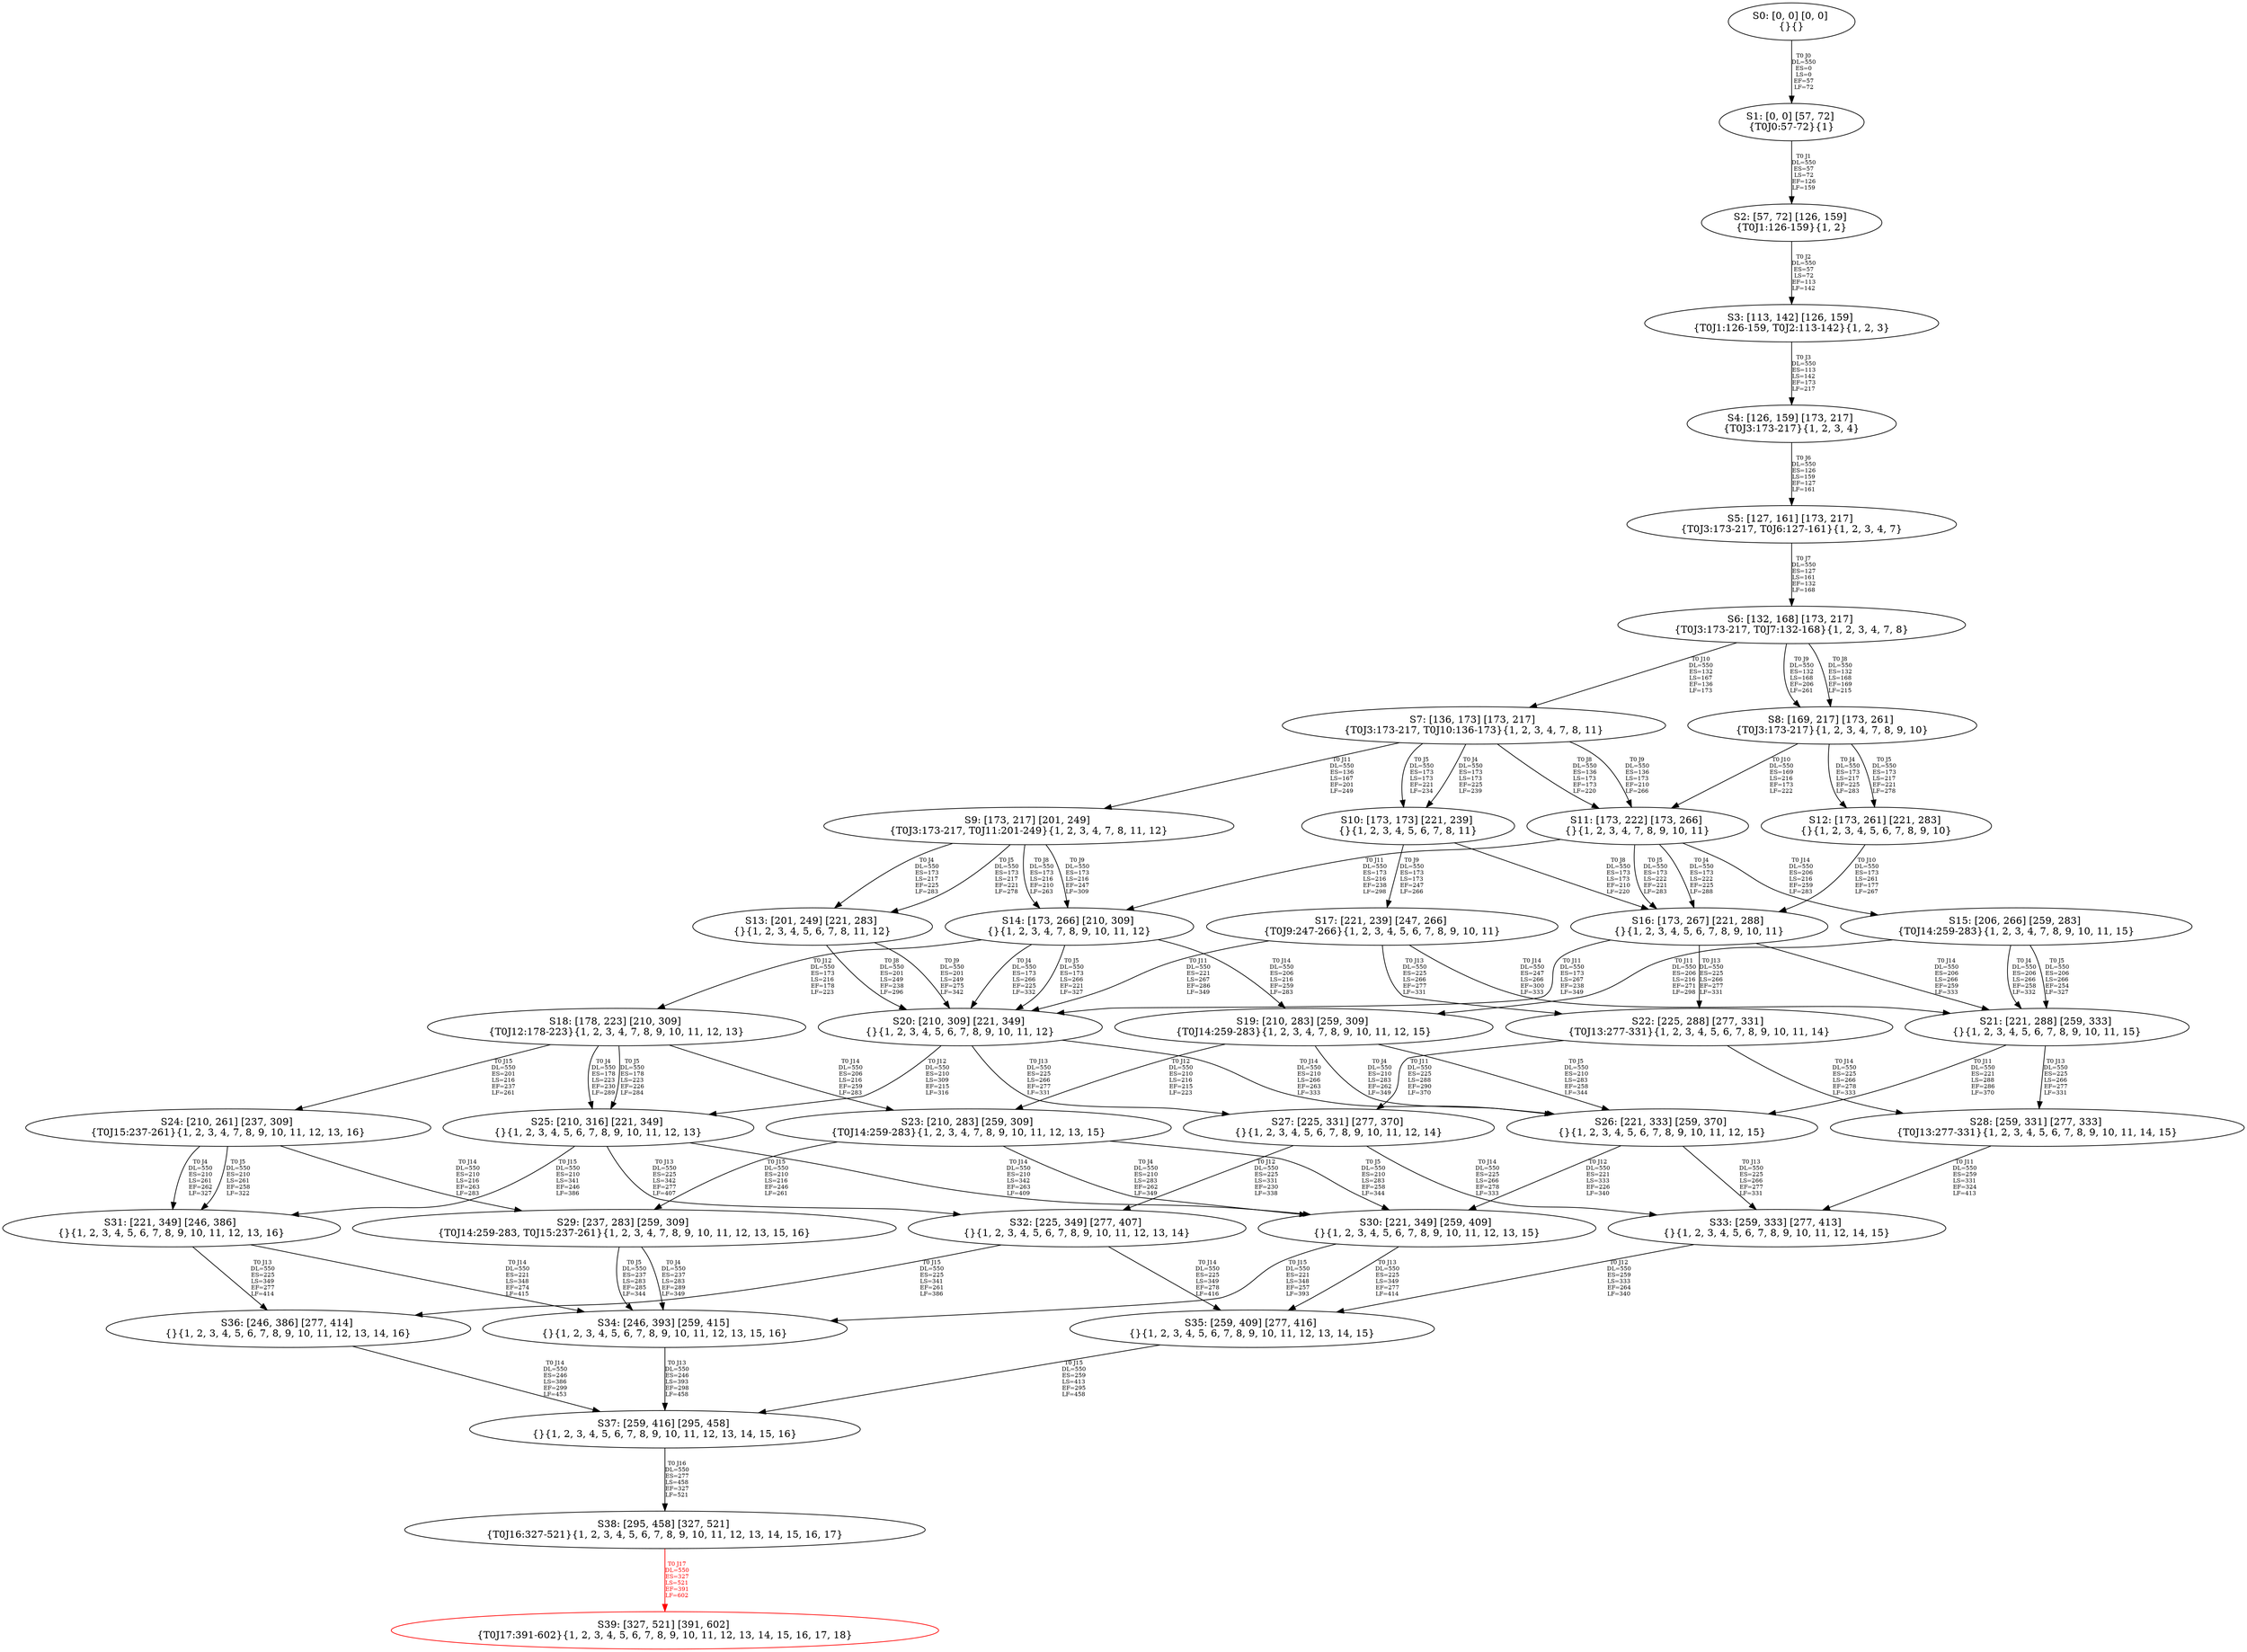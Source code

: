 digraph {
	S0[label="S0: [0, 0] [0, 0] \n{}{}"];
	S1[label="S1: [0, 0] [57, 72] \n{T0J0:57-72}{1}"];
	S2[label="S2: [57, 72] [126, 159] \n{T0J1:126-159}{1, 2}"];
	S3[label="S3: [113, 142] [126, 159] \n{T0J1:126-159, T0J2:113-142}{1, 2, 3}"];
	S4[label="S4: [126, 159] [173, 217] \n{T0J3:173-217}{1, 2, 3, 4}"];
	S5[label="S5: [127, 161] [173, 217] \n{T0J3:173-217, T0J6:127-161}{1, 2, 3, 4, 7}"];
	S6[label="S6: [132, 168] [173, 217] \n{T0J3:173-217, T0J7:132-168}{1, 2, 3, 4, 7, 8}"];
	S7[label="S7: [136, 173] [173, 217] \n{T0J3:173-217, T0J10:136-173}{1, 2, 3, 4, 7, 8, 11}"];
	S8[label="S8: [169, 217] [173, 261] \n{T0J3:173-217}{1, 2, 3, 4, 7, 8, 9, 10}"];
	S9[label="S9: [173, 217] [201, 249] \n{T0J3:173-217, T0J11:201-249}{1, 2, 3, 4, 7, 8, 11, 12}"];
	S10[label="S10: [173, 173] [221, 239] \n{}{1, 2, 3, 4, 5, 6, 7, 8, 11}"];
	S11[label="S11: [173, 222] [173, 266] \n{}{1, 2, 3, 4, 7, 8, 9, 10, 11}"];
	S12[label="S12: [173, 261] [221, 283] \n{}{1, 2, 3, 4, 5, 6, 7, 8, 9, 10}"];
	S13[label="S13: [201, 249] [221, 283] \n{}{1, 2, 3, 4, 5, 6, 7, 8, 11, 12}"];
	S14[label="S14: [173, 266] [210, 309] \n{}{1, 2, 3, 4, 7, 8, 9, 10, 11, 12}"];
	S15[label="S15: [206, 266] [259, 283] \n{T0J14:259-283}{1, 2, 3, 4, 7, 8, 9, 10, 11, 15}"];
	S16[label="S16: [173, 267] [221, 288] \n{}{1, 2, 3, 4, 5, 6, 7, 8, 9, 10, 11}"];
	S17[label="S17: [221, 239] [247, 266] \n{T0J9:247-266}{1, 2, 3, 4, 5, 6, 7, 8, 9, 10, 11}"];
	S18[label="S18: [178, 223] [210, 309] \n{T0J12:178-223}{1, 2, 3, 4, 7, 8, 9, 10, 11, 12, 13}"];
	S19[label="S19: [210, 283] [259, 309] \n{T0J14:259-283}{1, 2, 3, 4, 7, 8, 9, 10, 11, 12, 15}"];
	S20[label="S20: [210, 309] [221, 349] \n{}{1, 2, 3, 4, 5, 6, 7, 8, 9, 10, 11, 12}"];
	S21[label="S21: [221, 288] [259, 333] \n{}{1, 2, 3, 4, 5, 6, 7, 8, 9, 10, 11, 15}"];
	S22[label="S22: [225, 288] [277, 331] \n{T0J13:277-331}{1, 2, 3, 4, 5, 6, 7, 8, 9, 10, 11, 14}"];
	S23[label="S23: [210, 283] [259, 309] \n{T0J14:259-283}{1, 2, 3, 4, 7, 8, 9, 10, 11, 12, 13, 15}"];
	S24[label="S24: [210, 261] [237, 309] \n{T0J15:237-261}{1, 2, 3, 4, 7, 8, 9, 10, 11, 12, 13, 16}"];
	S25[label="S25: [210, 316] [221, 349] \n{}{1, 2, 3, 4, 5, 6, 7, 8, 9, 10, 11, 12, 13}"];
	S26[label="S26: [221, 333] [259, 370] \n{}{1, 2, 3, 4, 5, 6, 7, 8, 9, 10, 11, 12, 15}"];
	S27[label="S27: [225, 331] [277, 370] \n{}{1, 2, 3, 4, 5, 6, 7, 8, 9, 10, 11, 12, 14}"];
	S28[label="S28: [259, 331] [277, 333] \n{T0J13:277-331}{1, 2, 3, 4, 5, 6, 7, 8, 9, 10, 11, 14, 15}"];
	S29[label="S29: [237, 283] [259, 309] \n{T0J14:259-283, T0J15:237-261}{1, 2, 3, 4, 7, 8, 9, 10, 11, 12, 13, 15, 16}"];
	S30[label="S30: [221, 349] [259, 409] \n{}{1, 2, 3, 4, 5, 6, 7, 8, 9, 10, 11, 12, 13, 15}"];
	S31[label="S31: [221, 349] [246, 386] \n{}{1, 2, 3, 4, 5, 6, 7, 8, 9, 10, 11, 12, 13, 16}"];
	S32[label="S32: [225, 349] [277, 407] \n{}{1, 2, 3, 4, 5, 6, 7, 8, 9, 10, 11, 12, 13, 14}"];
	S33[label="S33: [259, 333] [277, 413] \n{}{1, 2, 3, 4, 5, 6, 7, 8, 9, 10, 11, 12, 14, 15}"];
	S34[label="S34: [246, 393] [259, 415] \n{}{1, 2, 3, 4, 5, 6, 7, 8, 9, 10, 11, 12, 13, 15, 16}"];
	S35[label="S35: [259, 409] [277, 416] \n{}{1, 2, 3, 4, 5, 6, 7, 8, 9, 10, 11, 12, 13, 14, 15}"];
	S36[label="S36: [246, 386] [277, 414] \n{}{1, 2, 3, 4, 5, 6, 7, 8, 9, 10, 11, 12, 13, 14, 16}"];
	S37[label="S37: [259, 416] [295, 458] \n{}{1, 2, 3, 4, 5, 6, 7, 8, 9, 10, 11, 12, 13, 14, 15, 16}"];
	S38[label="S38: [295, 458] [327, 521] \n{T0J16:327-521}{1, 2, 3, 4, 5, 6, 7, 8, 9, 10, 11, 12, 13, 14, 15, 16, 17}"];
	S39[label="S39: [327, 521] [391, 602] \n{T0J17:391-602}{1, 2, 3, 4, 5, 6, 7, 8, 9, 10, 11, 12, 13, 14, 15, 16, 17, 18}"];
	S0 -> S1[label="T0 J0\nDL=550\nES=0\nLS=0\nEF=57\nLF=72",fontsize=8];
	S1 -> S2[label="T0 J1\nDL=550\nES=57\nLS=72\nEF=126\nLF=159",fontsize=8];
	S2 -> S3[label="T0 J2\nDL=550\nES=57\nLS=72\nEF=113\nLF=142",fontsize=8];
	S3 -> S4[label="T0 J3\nDL=550\nES=113\nLS=142\nEF=173\nLF=217",fontsize=8];
	S4 -> S5[label="T0 J6\nDL=550\nES=126\nLS=159\nEF=127\nLF=161",fontsize=8];
	S5 -> S6[label="T0 J7\nDL=550\nES=127\nLS=161\nEF=132\nLF=168",fontsize=8];
	S6 -> S8[label="T0 J8\nDL=550\nES=132\nLS=168\nEF=169\nLF=215",fontsize=8];
	S6 -> S8[label="T0 J9\nDL=550\nES=132\nLS=168\nEF=206\nLF=261",fontsize=8];
	S6 -> S7[label="T0 J10\nDL=550\nES=132\nLS=167\nEF=136\nLF=173",fontsize=8];
	S7 -> S10[label="T0 J4\nDL=550\nES=173\nLS=173\nEF=225\nLF=239",fontsize=8];
	S7 -> S10[label="T0 J5\nDL=550\nES=173\nLS=173\nEF=221\nLF=234",fontsize=8];
	S7 -> S11[label="T0 J8\nDL=550\nES=136\nLS=173\nEF=173\nLF=220",fontsize=8];
	S7 -> S11[label="T0 J9\nDL=550\nES=136\nLS=173\nEF=210\nLF=266",fontsize=8];
	S7 -> S9[label="T0 J11\nDL=550\nES=136\nLS=167\nEF=201\nLF=249",fontsize=8];
	S8 -> S12[label="T0 J4\nDL=550\nES=173\nLS=217\nEF=225\nLF=283",fontsize=8];
	S8 -> S12[label="T0 J5\nDL=550\nES=173\nLS=217\nEF=221\nLF=278",fontsize=8];
	S8 -> S11[label="T0 J10\nDL=550\nES=169\nLS=216\nEF=173\nLF=222",fontsize=8];
	S9 -> S13[label="T0 J4\nDL=550\nES=173\nLS=217\nEF=225\nLF=283",fontsize=8];
	S9 -> S13[label="T0 J5\nDL=550\nES=173\nLS=217\nEF=221\nLF=278",fontsize=8];
	S9 -> S14[label="T0 J8\nDL=550\nES=173\nLS=216\nEF=210\nLF=263",fontsize=8];
	S9 -> S14[label="T0 J9\nDL=550\nES=173\nLS=216\nEF=247\nLF=309",fontsize=8];
	S10 -> S16[label="T0 J8\nDL=550\nES=173\nLS=173\nEF=210\nLF=220",fontsize=8];
	S10 -> S17[label="T0 J9\nDL=550\nES=173\nLS=173\nEF=247\nLF=266",fontsize=8];
	S11 -> S16[label="T0 J4\nDL=550\nES=173\nLS=222\nEF=225\nLF=288",fontsize=8];
	S11 -> S16[label="T0 J5\nDL=550\nES=173\nLS=222\nEF=221\nLF=283",fontsize=8];
	S11 -> S14[label="T0 J11\nDL=550\nES=173\nLS=216\nEF=238\nLF=298",fontsize=8];
	S11 -> S15[label="T0 J14\nDL=550\nES=206\nLS=216\nEF=259\nLF=283",fontsize=8];
	S12 -> S16[label="T0 J10\nDL=550\nES=173\nLS=261\nEF=177\nLF=267",fontsize=8];
	S13 -> S20[label="T0 J8\nDL=550\nES=201\nLS=249\nEF=238\nLF=296",fontsize=8];
	S13 -> S20[label="T0 J9\nDL=550\nES=201\nLS=249\nEF=275\nLF=342",fontsize=8];
	S14 -> S20[label="T0 J4\nDL=550\nES=173\nLS=266\nEF=225\nLF=332",fontsize=8];
	S14 -> S20[label="T0 J5\nDL=550\nES=173\nLS=266\nEF=221\nLF=327",fontsize=8];
	S14 -> S18[label="T0 J12\nDL=550\nES=173\nLS=216\nEF=178\nLF=223",fontsize=8];
	S14 -> S19[label="T0 J14\nDL=550\nES=206\nLS=216\nEF=259\nLF=283",fontsize=8];
	S15 -> S21[label="T0 J4\nDL=550\nES=206\nLS=266\nEF=258\nLF=332",fontsize=8];
	S15 -> S21[label="T0 J5\nDL=550\nES=206\nLS=266\nEF=254\nLF=327",fontsize=8];
	S15 -> S19[label="T0 J11\nDL=550\nES=206\nLS=216\nEF=271\nLF=298",fontsize=8];
	S16 -> S20[label="T0 J11\nDL=550\nES=173\nLS=267\nEF=238\nLF=349",fontsize=8];
	S16 -> S22[label="T0 J13\nDL=550\nES=225\nLS=266\nEF=277\nLF=331",fontsize=8];
	S16 -> S21[label="T0 J14\nDL=550\nES=206\nLS=266\nEF=259\nLF=333",fontsize=8];
	S17 -> S20[label="T0 J11\nDL=550\nES=221\nLS=267\nEF=286\nLF=349",fontsize=8];
	S17 -> S22[label="T0 J13\nDL=550\nES=225\nLS=266\nEF=277\nLF=331",fontsize=8];
	S17 -> S21[label="T0 J14\nDL=550\nES=247\nLS=266\nEF=300\nLF=333",fontsize=8];
	S18 -> S25[label="T0 J4\nDL=550\nES=178\nLS=223\nEF=230\nLF=289",fontsize=8];
	S18 -> S25[label="T0 J5\nDL=550\nES=178\nLS=223\nEF=226\nLF=284",fontsize=8];
	S18 -> S23[label="T0 J14\nDL=550\nES=206\nLS=216\nEF=259\nLF=283",fontsize=8];
	S18 -> S24[label="T0 J15\nDL=550\nES=201\nLS=216\nEF=237\nLF=261",fontsize=8];
	S19 -> S26[label="T0 J4\nDL=550\nES=210\nLS=283\nEF=262\nLF=349",fontsize=8];
	S19 -> S26[label="T0 J5\nDL=550\nES=210\nLS=283\nEF=258\nLF=344",fontsize=8];
	S19 -> S23[label="T0 J12\nDL=550\nES=210\nLS=216\nEF=215\nLF=223",fontsize=8];
	S20 -> S25[label="T0 J12\nDL=550\nES=210\nLS=309\nEF=215\nLF=316",fontsize=8];
	S20 -> S27[label="T0 J13\nDL=550\nES=225\nLS=266\nEF=277\nLF=331",fontsize=8];
	S20 -> S26[label="T0 J14\nDL=550\nES=210\nLS=266\nEF=263\nLF=333",fontsize=8];
	S21 -> S26[label="T0 J11\nDL=550\nES=221\nLS=288\nEF=286\nLF=370",fontsize=8];
	S21 -> S28[label="T0 J13\nDL=550\nES=225\nLS=266\nEF=277\nLF=331",fontsize=8];
	S22 -> S27[label="T0 J11\nDL=550\nES=225\nLS=288\nEF=290\nLF=370",fontsize=8];
	S22 -> S28[label="T0 J14\nDL=550\nES=225\nLS=266\nEF=278\nLF=333",fontsize=8];
	S23 -> S30[label="T0 J4\nDL=550\nES=210\nLS=283\nEF=262\nLF=349",fontsize=8];
	S23 -> S30[label="T0 J5\nDL=550\nES=210\nLS=283\nEF=258\nLF=344",fontsize=8];
	S23 -> S29[label="T0 J15\nDL=550\nES=210\nLS=216\nEF=246\nLF=261",fontsize=8];
	S24 -> S31[label="T0 J4\nDL=550\nES=210\nLS=261\nEF=262\nLF=327",fontsize=8];
	S24 -> S31[label="T0 J5\nDL=550\nES=210\nLS=261\nEF=258\nLF=322",fontsize=8];
	S24 -> S29[label="T0 J14\nDL=550\nES=210\nLS=216\nEF=263\nLF=283",fontsize=8];
	S25 -> S32[label="T0 J13\nDL=550\nES=225\nLS=342\nEF=277\nLF=407",fontsize=8];
	S25 -> S30[label="T0 J14\nDL=550\nES=210\nLS=342\nEF=263\nLF=409",fontsize=8];
	S25 -> S31[label="T0 J15\nDL=550\nES=210\nLS=341\nEF=246\nLF=386",fontsize=8];
	S26 -> S30[label="T0 J12\nDL=550\nES=221\nLS=333\nEF=226\nLF=340",fontsize=8];
	S26 -> S33[label="T0 J13\nDL=550\nES=225\nLS=266\nEF=277\nLF=331",fontsize=8];
	S27 -> S32[label="T0 J12\nDL=550\nES=225\nLS=331\nEF=230\nLF=338",fontsize=8];
	S27 -> S33[label="T0 J14\nDL=550\nES=225\nLS=266\nEF=278\nLF=333",fontsize=8];
	S28 -> S33[label="T0 J11\nDL=550\nES=259\nLS=331\nEF=324\nLF=413",fontsize=8];
	S29 -> S34[label="T0 J4\nDL=550\nES=237\nLS=283\nEF=289\nLF=349",fontsize=8];
	S29 -> S34[label="T0 J5\nDL=550\nES=237\nLS=283\nEF=285\nLF=344",fontsize=8];
	S30 -> S35[label="T0 J13\nDL=550\nES=225\nLS=349\nEF=277\nLF=414",fontsize=8];
	S30 -> S34[label="T0 J15\nDL=550\nES=221\nLS=348\nEF=257\nLF=393",fontsize=8];
	S31 -> S36[label="T0 J13\nDL=550\nES=225\nLS=349\nEF=277\nLF=414",fontsize=8];
	S31 -> S34[label="T0 J14\nDL=550\nES=221\nLS=348\nEF=274\nLF=415",fontsize=8];
	S32 -> S35[label="T0 J14\nDL=550\nES=225\nLS=349\nEF=278\nLF=416",fontsize=8];
	S32 -> S36[label="T0 J15\nDL=550\nES=225\nLS=341\nEF=261\nLF=386",fontsize=8];
	S33 -> S35[label="T0 J12\nDL=550\nES=259\nLS=333\nEF=264\nLF=340",fontsize=8];
	S34 -> S37[label="T0 J13\nDL=550\nES=246\nLS=393\nEF=298\nLF=458",fontsize=8];
	S35 -> S37[label="T0 J15\nDL=550\nES=259\nLS=413\nEF=295\nLF=458",fontsize=8];
	S36 -> S37[label="T0 J14\nDL=550\nES=246\nLS=386\nEF=299\nLF=453",fontsize=8];
	S37 -> S38[label="T0 J16\nDL=550\nES=277\nLS=458\nEF=327\nLF=521",fontsize=8];
	S38 -> S39[label="T0 J17\nDL=550\nES=327\nLS=521\nEF=391\nLF=602",color=Red,fontcolor=Red,fontsize=8];
S39[color=Red];
}

